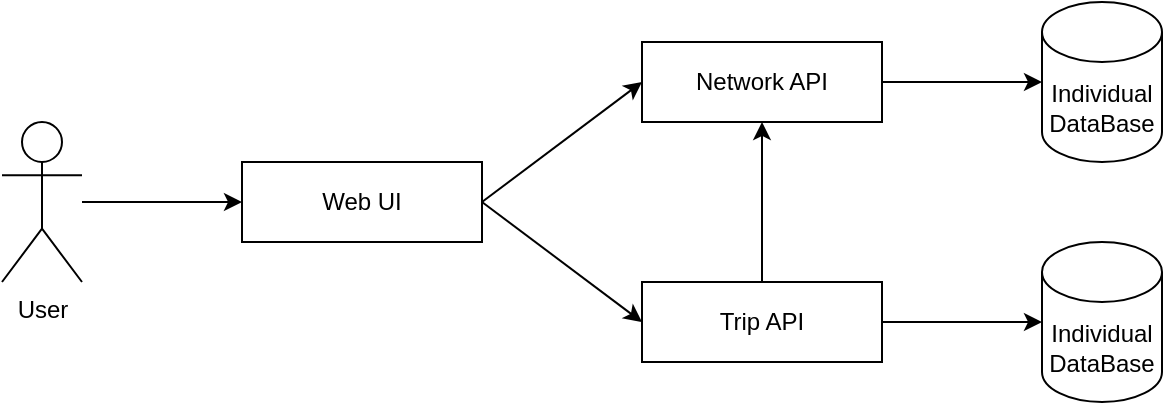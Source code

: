 <mxfile version="14.9.6" type="device"><diagram id="VonfsBM2aLUARCAUCJJE" name="General Project Architecture"><mxGraphModel dx="1422" dy="822" grid="1" gridSize="10" guides="1" tooltips="1" connect="1" arrows="1" fold="1" page="1" pageScale="1" pageWidth="680" pageHeight="320" math="0" shadow="0"><root><mxCell id="0"/><mxCell id="1" parent="0"/><mxCell id="FL7EPeR8ah6O8i7U3qQ7-11" value="" style="edgeStyle=none;rounded=0;orthogonalLoop=1;jettySize=auto;html=1;" edge="1" parent="1" source="FL7EPeR8ah6O8i7U3qQ7-1" target="FL7EPeR8ah6O8i7U3qQ7-2"><mxGeometry relative="1" as="geometry"/></mxCell><mxCell id="FL7EPeR8ah6O8i7U3qQ7-1" value="User" style="shape=umlActor;verticalLabelPosition=bottom;verticalAlign=top;html=1;outlineConnect=0;" vertex="1" parent="1"><mxGeometry x="40" y="120" width="40" height="80" as="geometry"/></mxCell><mxCell id="FL7EPeR8ah6O8i7U3qQ7-9" style="rounded=0;orthogonalLoop=1;jettySize=auto;html=1;entryX=0;entryY=0.5;entryDx=0;entryDy=0;exitX=1;exitY=0.5;exitDx=0;exitDy=0;" edge="1" parent="1" source="FL7EPeR8ah6O8i7U3qQ7-2" target="FL7EPeR8ah6O8i7U3qQ7-3"><mxGeometry relative="1" as="geometry"/></mxCell><mxCell id="FL7EPeR8ah6O8i7U3qQ7-10" style="edgeStyle=none;rounded=0;orthogonalLoop=1;jettySize=auto;html=1;entryX=0;entryY=0.5;entryDx=0;entryDy=0;exitX=1;exitY=0.5;exitDx=0;exitDy=0;" edge="1" parent="1" source="FL7EPeR8ah6O8i7U3qQ7-2" target="FL7EPeR8ah6O8i7U3qQ7-4"><mxGeometry relative="1" as="geometry"/></mxCell><mxCell id="FL7EPeR8ah6O8i7U3qQ7-2" value="Web UI" style="rounded=0;whiteSpace=wrap;html=1;" vertex="1" parent="1"><mxGeometry x="160" y="140" width="120" height="40" as="geometry"/></mxCell><mxCell id="FL7EPeR8ah6O8i7U3qQ7-7" value="" style="edgeStyle=orthogonalEdgeStyle;rounded=0;orthogonalLoop=1;jettySize=auto;html=1;" edge="1" parent="1" source="FL7EPeR8ah6O8i7U3qQ7-3" target="FL7EPeR8ah6O8i7U3qQ7-5"><mxGeometry relative="1" as="geometry"/></mxCell><mxCell id="FL7EPeR8ah6O8i7U3qQ7-3" value="Network API" style="rounded=0;whiteSpace=wrap;html=1;" vertex="1" parent="1"><mxGeometry x="360" y="80" width="120" height="40" as="geometry"/></mxCell><mxCell id="FL7EPeR8ah6O8i7U3qQ7-8" value="" style="edgeStyle=orthogonalEdgeStyle;rounded=0;orthogonalLoop=1;jettySize=auto;html=1;" edge="1" parent="1" source="FL7EPeR8ah6O8i7U3qQ7-4" target="FL7EPeR8ah6O8i7U3qQ7-6"><mxGeometry relative="1" as="geometry"/></mxCell><mxCell id="FL7EPeR8ah6O8i7U3qQ7-12" value="" style="edgeStyle=none;rounded=0;orthogonalLoop=1;jettySize=auto;html=1;" edge="1" parent="1" source="FL7EPeR8ah6O8i7U3qQ7-4" target="FL7EPeR8ah6O8i7U3qQ7-3"><mxGeometry relative="1" as="geometry"/></mxCell><mxCell id="FL7EPeR8ah6O8i7U3qQ7-4" value="Trip API" style="rounded=0;whiteSpace=wrap;html=1;" vertex="1" parent="1"><mxGeometry x="360" y="200" width="120" height="40" as="geometry"/></mxCell><mxCell id="FL7EPeR8ah6O8i7U3qQ7-5" value="Individual DataBase" style="shape=cylinder3;whiteSpace=wrap;html=1;boundedLbl=1;backgroundOutline=1;size=15;" vertex="1" parent="1"><mxGeometry x="560" y="60" width="60" height="80" as="geometry"/></mxCell><mxCell id="FL7EPeR8ah6O8i7U3qQ7-6" value="&lt;span&gt;Individual DataBase&lt;/span&gt;" style="shape=cylinder3;whiteSpace=wrap;html=1;boundedLbl=1;backgroundOutline=1;size=15;" vertex="1" parent="1"><mxGeometry x="560" y="180" width="60" height="80" as="geometry"/></mxCell></root></mxGraphModel></diagram></mxfile>
